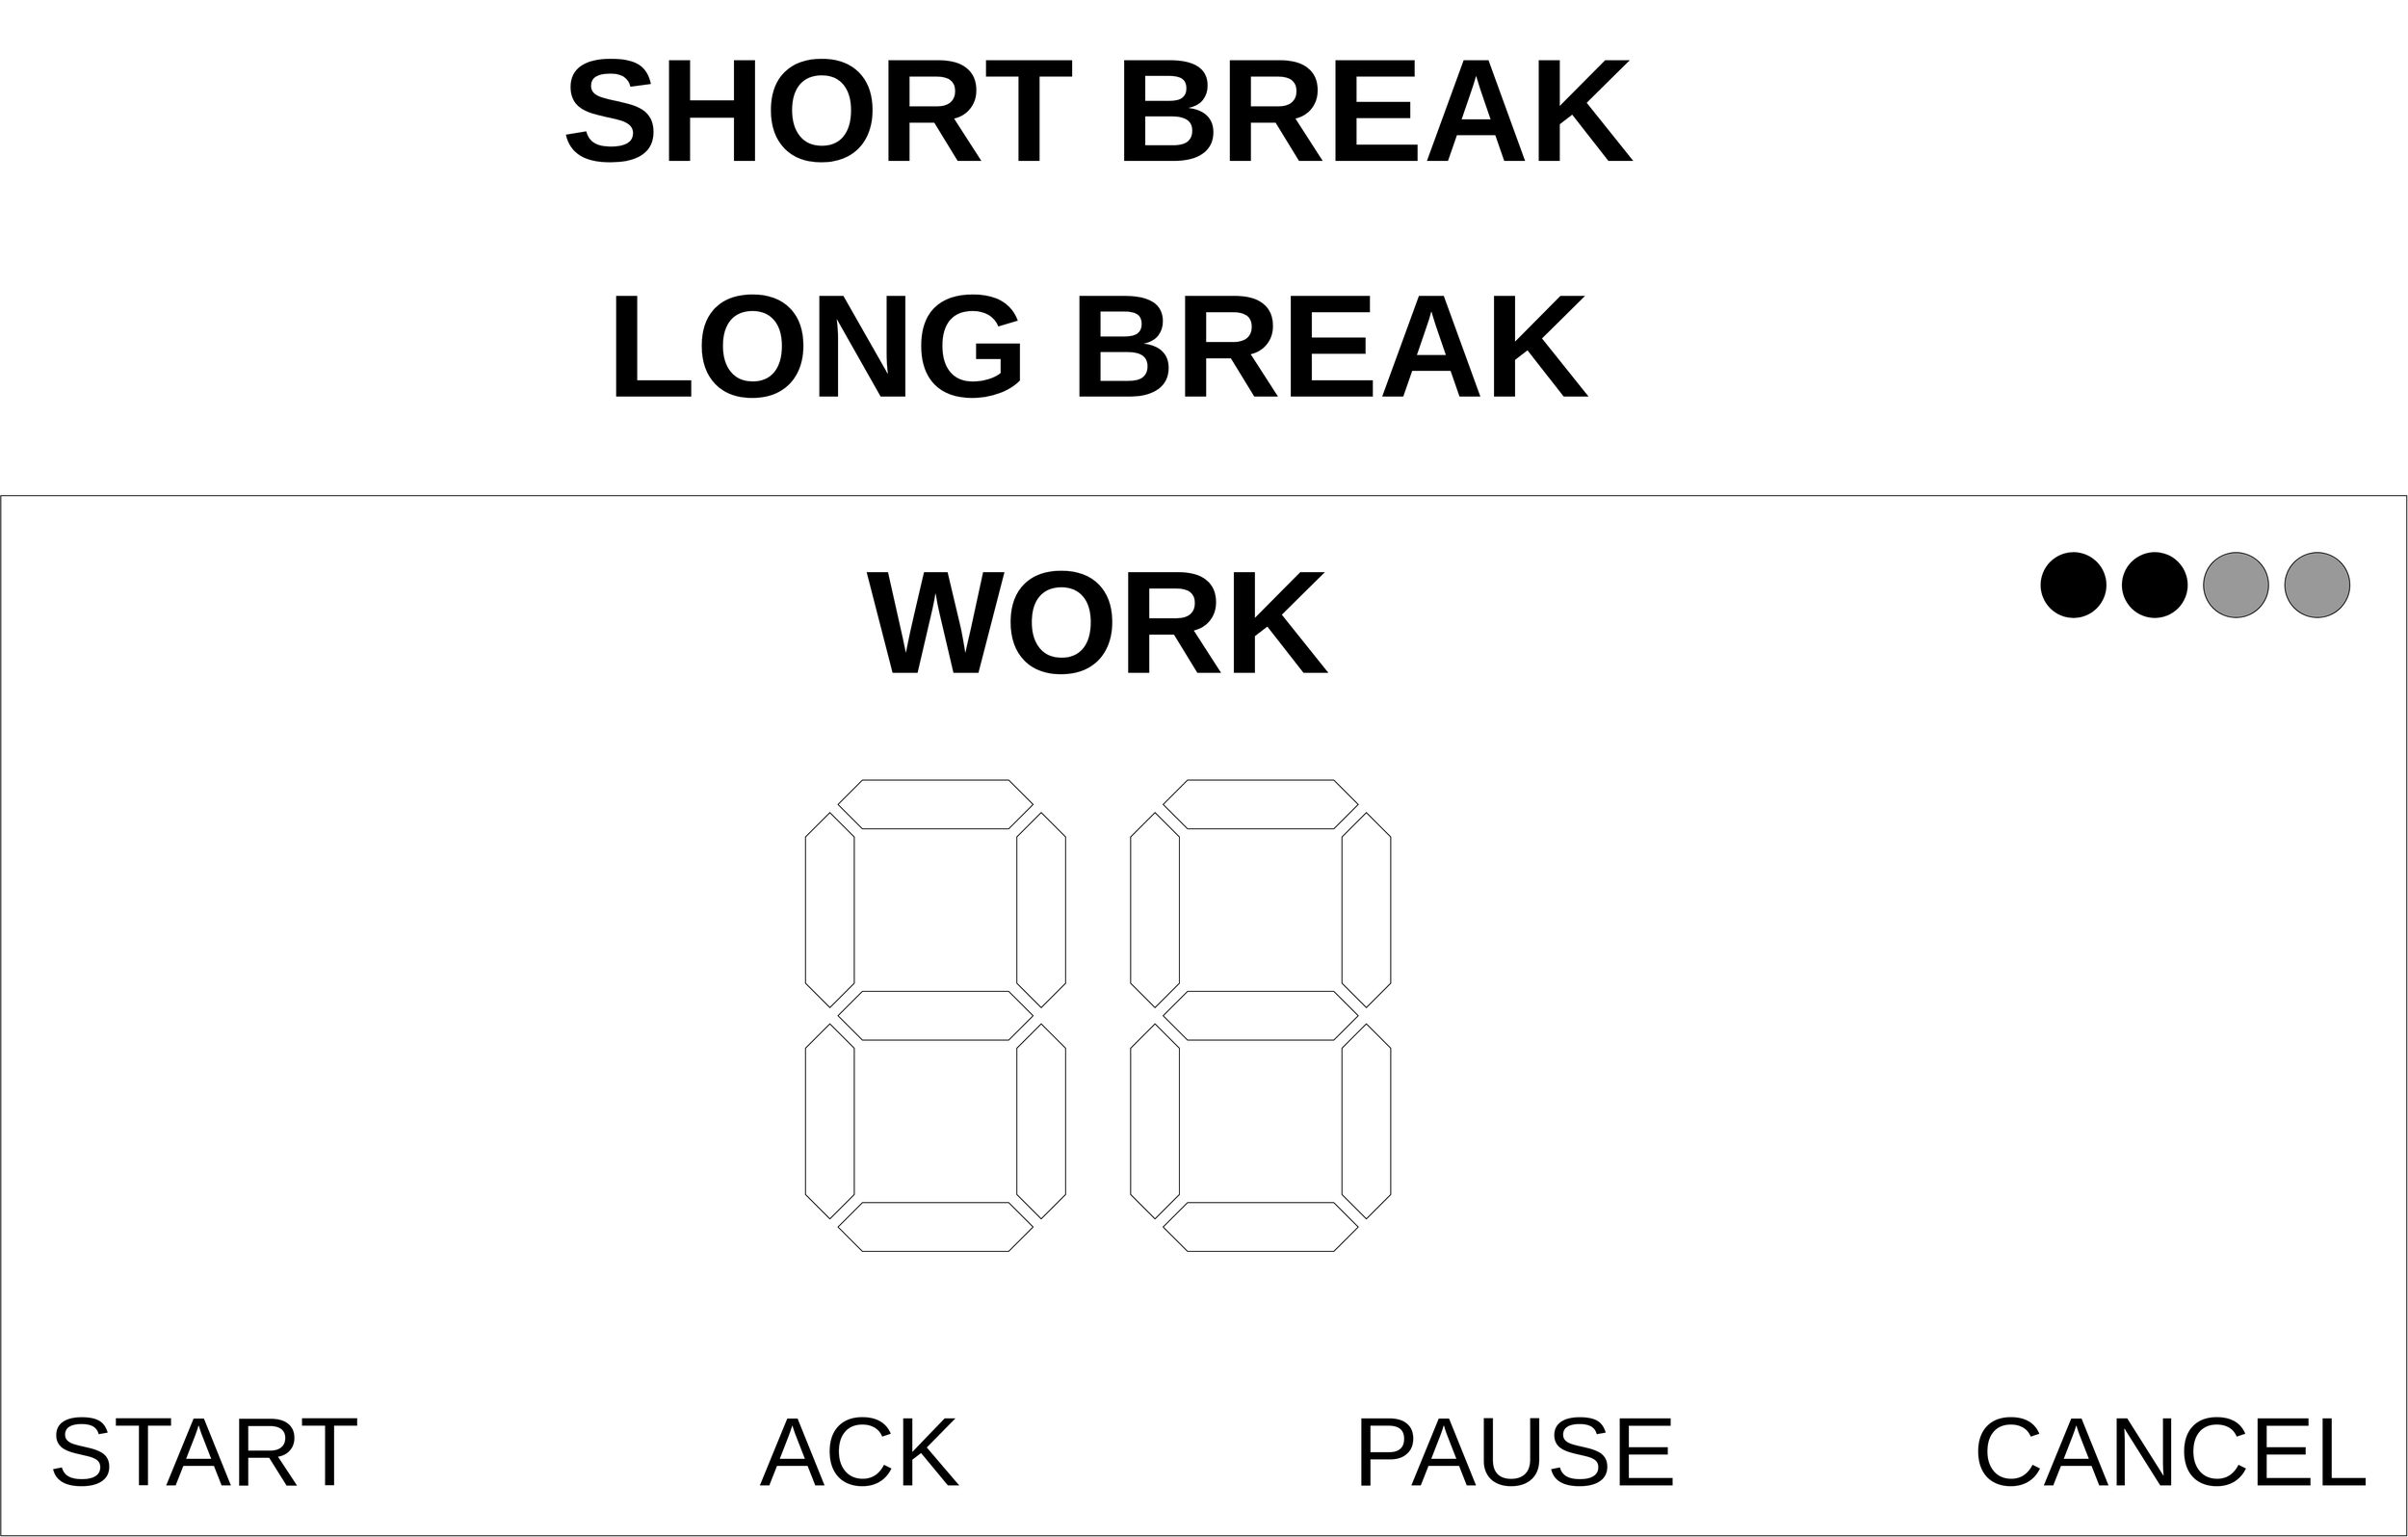 <mxfile version="24.2.5" type="device">
  <diagram name="Page-1" id="Rr0b0561e7J5V_D_H-EX">
    <mxGraphModel dx="1778" dy="3402" grid="1" gridSize="10" guides="1" tooltips="1" connect="1" arrows="1" fold="1" page="1" pageScale="1" pageWidth="900" pageHeight="1600" math="0" shadow="0">
      <root>
        <mxCell id="0" />
        <mxCell id="1" parent="0" />
        <mxCell id="UIhAQtfHHSag_4oxzFJu-24" value="" style="rounded=0;whiteSpace=wrap;html=1;movable=0;resizable=0;rotatable=0;deletable=0;editable=0;locked=1;connectable=0;" vertex="1" parent="1">
          <mxGeometry width="2960" height="1280" as="geometry" />
        </mxCell>
        <mxCell id="UIhAQtfHHSag_4oxzFJu-25" value="" style="group" vertex="1" connectable="0" parent="1">
          <mxGeometry x="990" y="350" width="720" height="580" as="geometry" />
        </mxCell>
        <mxCell id="UIhAQtfHHSag_4oxzFJu-15" value="" style="group" vertex="1" connectable="0" parent="UIhAQtfHHSag_4oxzFJu-25">
          <mxGeometry width="320" height="580" as="geometry" />
        </mxCell>
        <mxCell id="71mly1k___0oOy5yhtRl-1" value="" style="shape=hexagon;perimeter=hexagonPerimeter2;whiteSpace=wrap;html=1;fixedSize=1;size=30;" parent="UIhAQtfHHSag_4oxzFJu-15" vertex="1">
          <mxGeometry x="40.0" width="240" height="60" as="geometry" />
        </mxCell>
        <mxCell id="UIhAQtfHHSag_4oxzFJu-9" value="" style="shape=hexagon;perimeter=hexagonPerimeter2;whiteSpace=wrap;html=1;fixedSize=1;size=30;rotation=-90;" vertex="1" parent="UIhAQtfHHSag_4oxzFJu-15">
          <mxGeometry x="-90" y="130" width="240" height="60" as="geometry" />
        </mxCell>
        <mxCell id="UIhAQtfHHSag_4oxzFJu-10" value="" style="shape=hexagon;perimeter=hexagonPerimeter2;whiteSpace=wrap;html=1;fixedSize=1;size=30;rotation=-90;" vertex="1" parent="UIhAQtfHHSag_4oxzFJu-15">
          <mxGeometry x="170" y="130" width="240" height="60" as="geometry" />
        </mxCell>
        <mxCell id="UIhAQtfHHSag_4oxzFJu-11" value="" style="shape=hexagon;perimeter=hexagonPerimeter2;whiteSpace=wrap;html=1;fixedSize=1;size=30;rotation=-90;" vertex="1" parent="UIhAQtfHHSag_4oxzFJu-15">
          <mxGeometry x="-90" y="390" width="240" height="60" as="geometry" />
        </mxCell>
        <mxCell id="UIhAQtfHHSag_4oxzFJu-12" value="" style="shape=hexagon;perimeter=hexagonPerimeter2;whiteSpace=wrap;html=1;fixedSize=1;size=30;rotation=-90;" vertex="1" parent="UIhAQtfHHSag_4oxzFJu-15">
          <mxGeometry x="170" y="390" width="240" height="60" as="geometry" />
        </mxCell>
        <mxCell id="UIhAQtfHHSag_4oxzFJu-13" value="" style="shape=hexagon;perimeter=hexagonPerimeter2;whiteSpace=wrap;html=1;fixedSize=1;size=30;" vertex="1" parent="UIhAQtfHHSag_4oxzFJu-15">
          <mxGeometry x="40.0" y="260" width="240" height="60" as="geometry" />
        </mxCell>
        <mxCell id="UIhAQtfHHSag_4oxzFJu-14" value="" style="shape=hexagon;perimeter=hexagonPerimeter2;whiteSpace=wrap;html=1;fixedSize=1;size=30;" vertex="1" parent="UIhAQtfHHSag_4oxzFJu-15">
          <mxGeometry x="40.0" y="520" width="240" height="60" as="geometry" />
        </mxCell>
        <mxCell id="UIhAQtfHHSag_4oxzFJu-16" value="" style="group" vertex="1" connectable="0" parent="UIhAQtfHHSag_4oxzFJu-25">
          <mxGeometry x="400" width="320" height="580" as="geometry" />
        </mxCell>
        <mxCell id="UIhAQtfHHSag_4oxzFJu-17" value="" style="shape=hexagon;perimeter=hexagonPerimeter2;whiteSpace=wrap;html=1;fixedSize=1;size=30;" vertex="1" parent="UIhAQtfHHSag_4oxzFJu-16">
          <mxGeometry x="40.0" width="240" height="60" as="geometry" />
        </mxCell>
        <mxCell id="UIhAQtfHHSag_4oxzFJu-18" value="" style="shape=hexagon;perimeter=hexagonPerimeter2;whiteSpace=wrap;html=1;fixedSize=1;size=30;rotation=-90;" vertex="1" parent="UIhAQtfHHSag_4oxzFJu-16">
          <mxGeometry x="-90" y="130" width="240" height="60" as="geometry" />
        </mxCell>
        <mxCell id="UIhAQtfHHSag_4oxzFJu-19" value="" style="shape=hexagon;perimeter=hexagonPerimeter2;whiteSpace=wrap;html=1;fixedSize=1;size=30;rotation=-90;" vertex="1" parent="UIhAQtfHHSag_4oxzFJu-16">
          <mxGeometry x="170" y="130" width="240" height="60" as="geometry" />
        </mxCell>
        <mxCell id="UIhAQtfHHSag_4oxzFJu-20" value="" style="shape=hexagon;perimeter=hexagonPerimeter2;whiteSpace=wrap;html=1;fixedSize=1;size=30;rotation=-90;" vertex="1" parent="UIhAQtfHHSag_4oxzFJu-16">
          <mxGeometry x="-90" y="390" width="240" height="60" as="geometry" />
        </mxCell>
        <mxCell id="UIhAQtfHHSag_4oxzFJu-21" value="" style="shape=hexagon;perimeter=hexagonPerimeter2;whiteSpace=wrap;html=1;fixedSize=1;size=30;rotation=-90;" vertex="1" parent="UIhAQtfHHSag_4oxzFJu-16">
          <mxGeometry x="170" y="390" width="240" height="60" as="geometry" />
        </mxCell>
        <mxCell id="UIhAQtfHHSag_4oxzFJu-22" value="" style="shape=hexagon;perimeter=hexagonPerimeter2;whiteSpace=wrap;html=1;fixedSize=1;size=30;" vertex="1" parent="UIhAQtfHHSag_4oxzFJu-16">
          <mxGeometry x="40.0" y="260" width="240" height="60" as="geometry" />
        </mxCell>
        <mxCell id="UIhAQtfHHSag_4oxzFJu-23" value="" style="shape=hexagon;perimeter=hexagonPerimeter2;whiteSpace=wrap;html=1;fixedSize=1;size=30;" vertex="1" parent="UIhAQtfHHSag_4oxzFJu-16">
          <mxGeometry x="40.0" y="520" width="240" height="60" as="geometry" />
        </mxCell>
        <mxCell id="UIhAQtfHHSag_4oxzFJu-26" value="" style="ellipse;whiteSpace=wrap;html=1;fillColor=#999999;" vertex="1" parent="1">
          <mxGeometry x="2810" y="70" width="80" height="80" as="geometry" />
        </mxCell>
        <mxCell id="UIhAQtfHHSag_4oxzFJu-27" value="" style="ellipse;whiteSpace=wrap;html=1;fillColor=#999999;" vertex="1" parent="1">
          <mxGeometry x="2710" y="70" width="80" height="80" as="geometry" />
        </mxCell>
        <mxCell id="UIhAQtfHHSag_4oxzFJu-28" value="" style="ellipse;whiteSpace=wrap;html=1;fillColor=#000000;" vertex="1" parent="1">
          <mxGeometry x="2610" y="70" width="80" height="80" as="geometry" />
        </mxCell>
        <mxCell id="UIhAQtfHHSag_4oxzFJu-29" value="" style="ellipse;whiteSpace=wrap;html=1;fillColor=#000000;" vertex="1" parent="1">
          <mxGeometry x="2510" y="70" width="80" height="80" as="geometry" />
        </mxCell>
        <mxCell id="UIhAQtfHHSag_4oxzFJu-31" value="START" style="text;html=1;align=center;verticalAlign=middle;whiteSpace=wrap;rounded=0;fontSize=120;" vertex="1" parent="1">
          <mxGeometry x="50" y="1120" width="400" height="110" as="geometry" />
        </mxCell>
        <mxCell id="UIhAQtfHHSag_4oxzFJu-33" value="ACK" style="text;html=1;align=center;verticalAlign=middle;whiteSpace=wrap;rounded=0;fontSize=120;" vertex="1" parent="1">
          <mxGeometry x="857" y="1120" width="400" height="110" as="geometry" />
        </mxCell>
        <mxCell id="UIhAQtfHHSag_4oxzFJu-34" value="PAUSE" style="text;html=1;align=center;verticalAlign=middle;whiteSpace=wrap;rounded=0;fontSize=120;" vertex="1" parent="1">
          <mxGeometry x="1663" y="1120" width="400" height="110" as="geometry" />
        </mxCell>
        <mxCell id="UIhAQtfHHSag_4oxzFJu-35" value="CANCEL" style="text;html=1;align=center;verticalAlign=middle;whiteSpace=wrap;rounded=0;fontSize=120;" vertex="1" parent="1">
          <mxGeometry x="2470" y="1120" width="400" height="110" as="geometry" />
        </mxCell>
        <mxCell id="UIhAQtfHHSag_4oxzFJu-36" value="&lt;font size=&quot;1&quot; style=&quot;&quot;&gt;&lt;b style=&quot;font-size: 180px;&quot;&gt;WORK&lt;/b&gt;&lt;/font&gt;" style="text;html=1;align=center;verticalAlign=middle;whiteSpace=wrap;rounded=0;fontSize=120;" vertex="1" parent="1">
          <mxGeometry x="1050" y="70" width="600" height="170" as="geometry" />
        </mxCell>
        <mxCell id="UIhAQtfHHSag_4oxzFJu-37" value="&lt;b style=&quot;&quot;&gt;&lt;font style=&quot;font-size: 180px;&quot;&gt;SHORT BREAK&lt;/font&gt;&lt;/b&gt;" style="text;html=1;align=center;verticalAlign=middle;whiteSpace=wrap;rounded=0;fontSize=120;" vertex="1" parent="1">
          <mxGeometry x="680" y="-610" width="1340" height="270" as="geometry" />
        </mxCell>
        <mxCell id="UIhAQtfHHSag_4oxzFJu-38" value="&lt;b style=&quot;&quot;&gt;&lt;font style=&quot;font-size: 180px;&quot;&gt;LONG BREAK&lt;/font&gt;&lt;/b&gt;" style="text;html=1;align=center;verticalAlign=middle;whiteSpace=wrap;rounded=0;fontSize=120;" vertex="1" parent="1">
          <mxGeometry x="730" y="-320" width="1240" height="270" as="geometry" />
        </mxCell>
      </root>
    </mxGraphModel>
  </diagram>
</mxfile>
